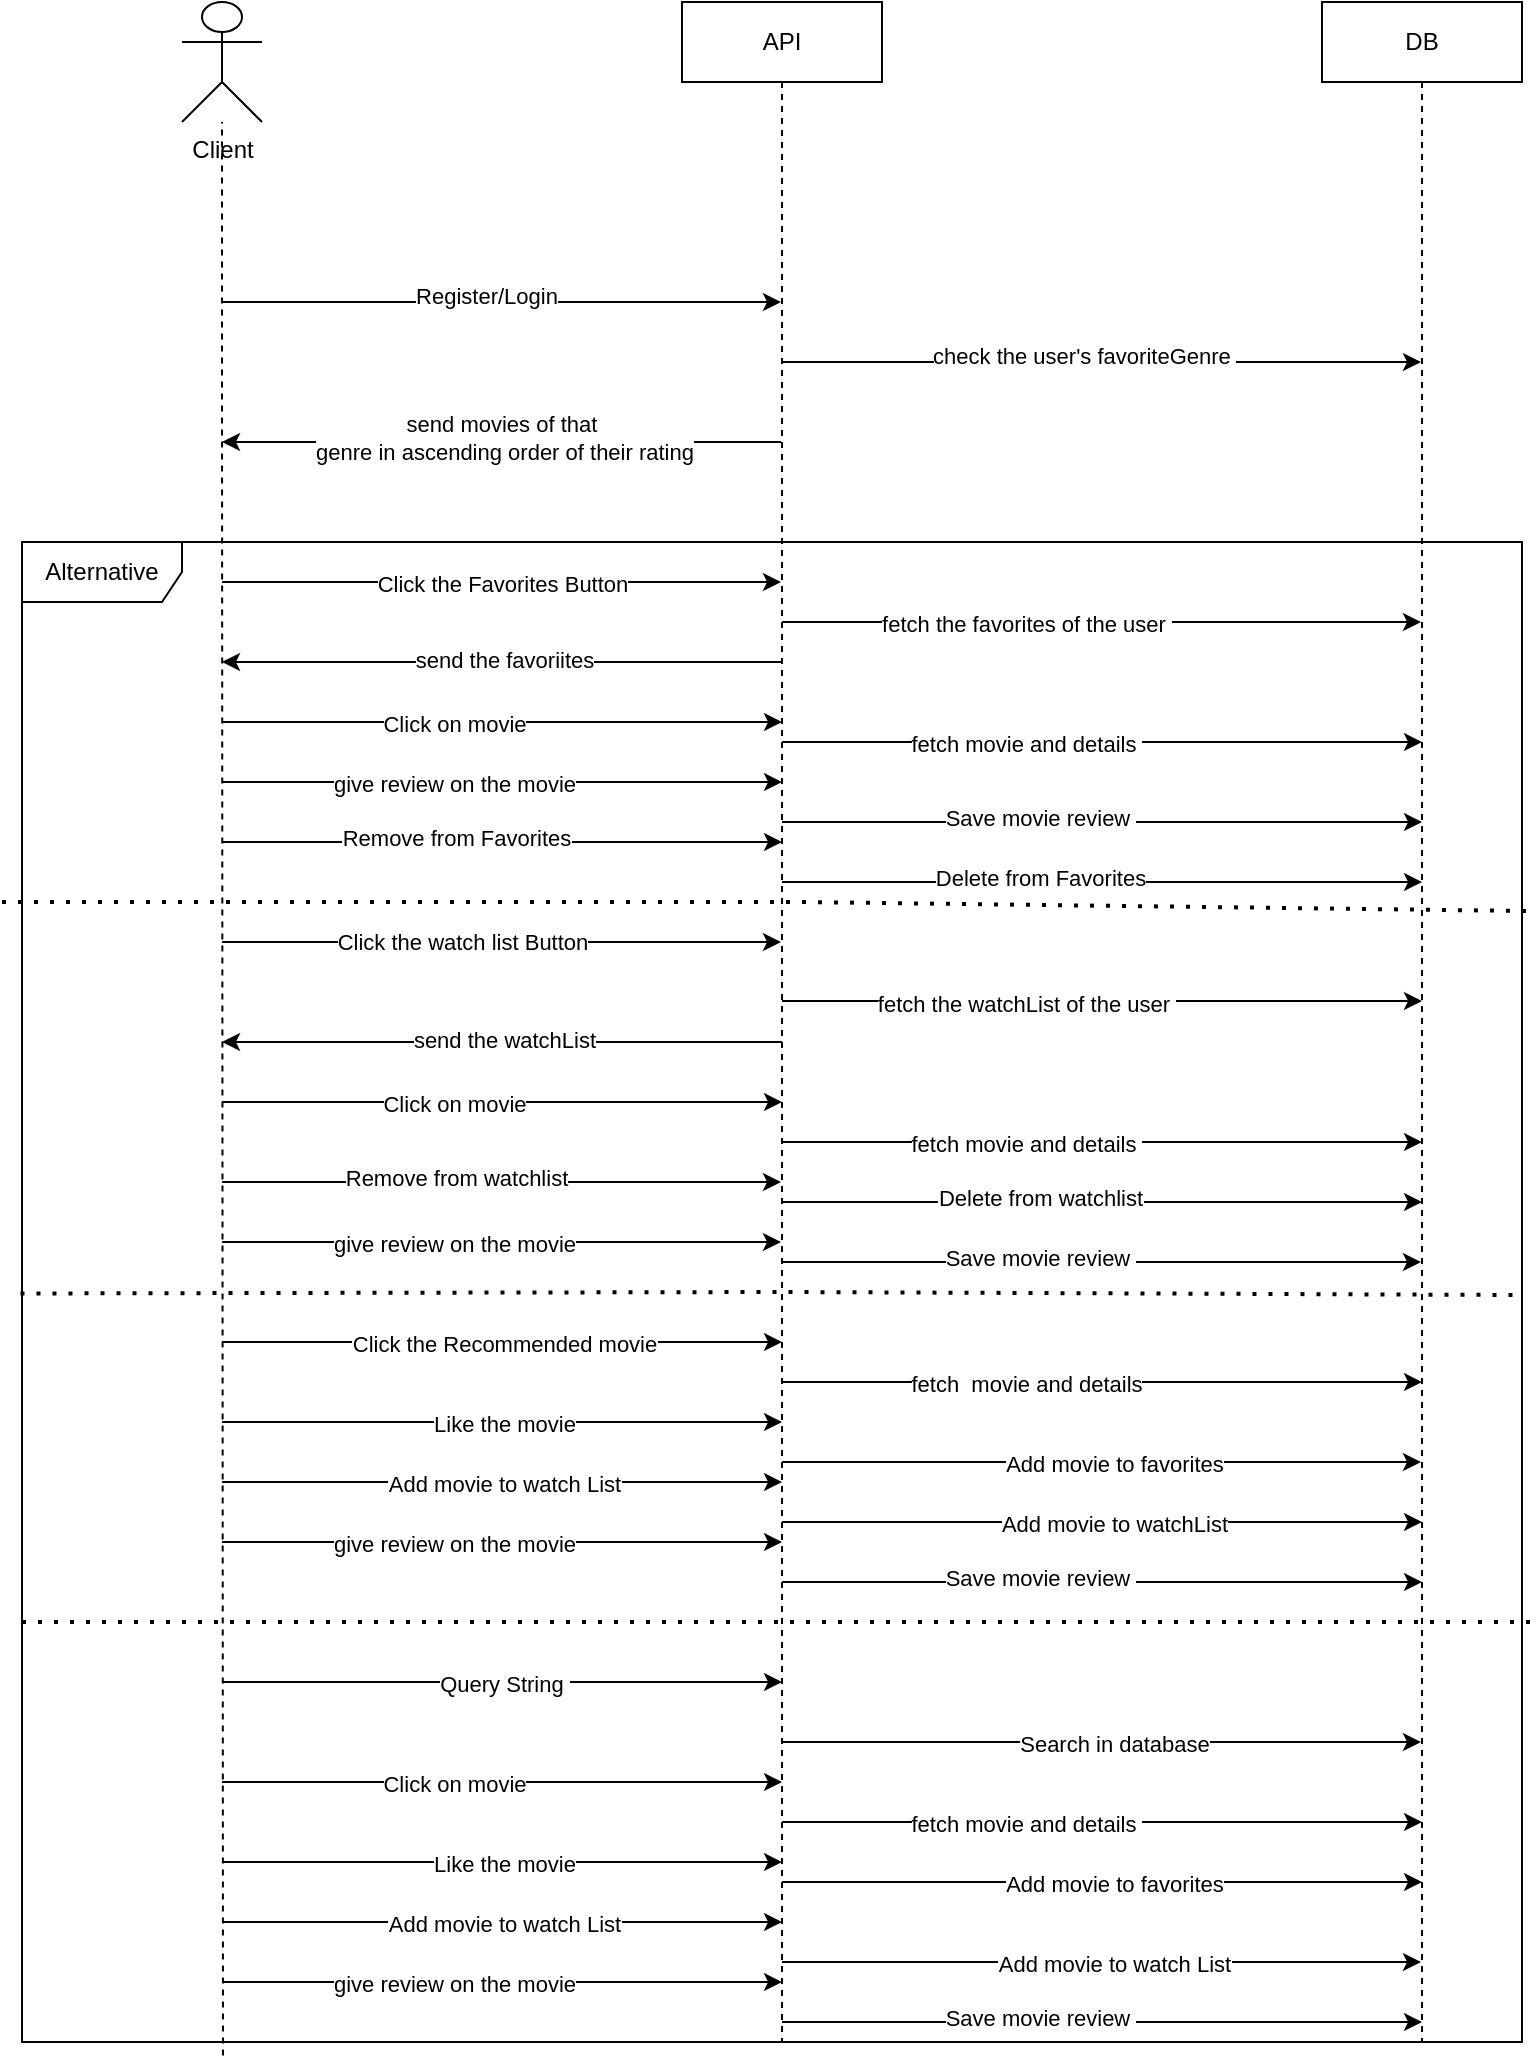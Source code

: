 <mxfile version="21.2.8" type="device">
  <diagram name="Page-1" id="2YBvvXClWsGukQMizWep">
    <mxGraphModel dx="1886" dy="638" grid="1" gridSize="10" guides="1" tooltips="1" connect="1" arrows="1" fold="1" page="1" pageScale="1" pageWidth="850" pageHeight="1100" math="0" shadow="0">
      <root>
        <mxCell id="0" />
        <mxCell id="1" parent="0" />
        <mxCell id="aM9ryv3xv72pqoxQDRHE-5" value="DB" style="shape=umlLifeline;perimeter=lifelinePerimeter;whiteSpace=wrap;html=1;container=0;dropTarget=0;collapsible=0;recursiveResize=0;outlineConnect=0;portConstraint=eastwest;newEdgeStyle={&quot;edgeStyle&quot;:&quot;elbowEdgeStyle&quot;,&quot;elbow&quot;:&quot;vertical&quot;,&quot;curved&quot;:0,&quot;rounded&quot;:0};" parent="1" vertex="1">
          <mxGeometry x="660" y="20" width="100" height="1020" as="geometry" />
        </mxCell>
        <mxCell id="9TD_XUTvgI9WlBS_fLZC-1" value="API" style="shape=umlLifeline;perimeter=lifelinePerimeter;whiteSpace=wrap;html=1;container=0;dropTarget=0;collapsible=0;recursiveResize=0;outlineConnect=0;portConstraint=eastwest;newEdgeStyle={&quot;edgeStyle&quot;:&quot;elbowEdgeStyle&quot;,&quot;elbow&quot;:&quot;vertical&quot;,&quot;curved&quot;:0,&quot;rounded&quot;:0};" vertex="1" parent="1">
          <mxGeometry x="340" y="20" width="100" height="1020" as="geometry" />
        </mxCell>
        <mxCell id="9TD_XUTvgI9WlBS_fLZC-3" value="Client" style="shape=umlActor;verticalLabelPosition=bottom;verticalAlign=top;html=1;outlineConnect=0;" vertex="1" parent="1">
          <mxGeometry x="90" y="20" width="40" height="60" as="geometry" />
        </mxCell>
        <mxCell id="9TD_XUTvgI9WlBS_fLZC-4" value="" style="endArrow=none;dashed=1;html=1;rounded=0;exitX=0.134;exitY=1.009;exitDx=0;exitDy=0;exitPerimeter=0;" edge="1" parent="1" source="9TD_XUTvgI9WlBS_fLZC-11" target="9TD_XUTvgI9WlBS_fLZC-3">
          <mxGeometry width="50" height="50" relative="1" as="geometry">
            <mxPoint x="110" y="1010" as="sourcePoint" />
            <mxPoint x="110" y="130" as="targetPoint" />
            <Array as="points">
              <mxPoint x="110" y="200" />
              <mxPoint x="110" y="160" />
            </Array>
          </mxGeometry>
        </mxCell>
        <mxCell id="9TD_XUTvgI9WlBS_fLZC-5" value="" style="endArrow=classic;html=1;rounded=0;" edge="1" parent="1" target="9TD_XUTvgI9WlBS_fLZC-1">
          <mxGeometry width="50" height="50" relative="1" as="geometry">
            <mxPoint x="110" y="170" as="sourcePoint" />
            <mxPoint x="450" y="310" as="targetPoint" />
            <Array as="points">
              <mxPoint x="200" y="170" />
            </Array>
          </mxGeometry>
        </mxCell>
        <mxCell id="9TD_XUTvgI9WlBS_fLZC-6" value="Register/Login" style="edgeLabel;html=1;align=center;verticalAlign=middle;resizable=0;points=[];" vertex="1" connectable="0" parent="9TD_XUTvgI9WlBS_fLZC-5">
          <mxGeometry x="-0.057" y="3" relative="1" as="geometry">
            <mxPoint as="offset" />
          </mxGeometry>
        </mxCell>
        <mxCell id="9TD_XUTvgI9WlBS_fLZC-7" value="" style="endArrow=classic;html=1;rounded=0;" edge="1" parent="1" target="aM9ryv3xv72pqoxQDRHE-5">
          <mxGeometry width="50" height="50" relative="1" as="geometry">
            <mxPoint x="390" y="200" as="sourcePoint" />
            <mxPoint x="670" y="200" as="targetPoint" />
            <Array as="points">
              <mxPoint x="480" y="200" />
            </Array>
          </mxGeometry>
        </mxCell>
        <mxCell id="9TD_XUTvgI9WlBS_fLZC-8" value="check the user&#39;s favoriteGenre&amp;nbsp;" style="edgeLabel;html=1;align=center;verticalAlign=middle;resizable=0;points=[];" vertex="1" connectable="0" parent="9TD_XUTvgI9WlBS_fLZC-7">
          <mxGeometry x="-0.057" y="3" relative="1" as="geometry">
            <mxPoint as="offset" />
          </mxGeometry>
        </mxCell>
        <mxCell id="9TD_XUTvgI9WlBS_fLZC-9" value="" style="endArrow=classic;html=1;rounded=0;" edge="1" parent="1" source="9TD_XUTvgI9WlBS_fLZC-1">
          <mxGeometry width="50" height="50" relative="1" as="geometry">
            <mxPoint x="400" y="350" as="sourcePoint" />
            <mxPoint x="110" y="240" as="targetPoint" />
          </mxGeometry>
        </mxCell>
        <mxCell id="9TD_XUTvgI9WlBS_fLZC-10" value="send movies of that&amp;nbsp;&lt;br&gt;genre in ascending order of their rating" style="edgeLabel;html=1;align=center;verticalAlign=middle;resizable=0;points=[];" vertex="1" connectable="0" parent="9TD_XUTvgI9WlBS_fLZC-9">
          <mxGeometry x="0.264" y="-2" relative="1" as="geometry">
            <mxPoint x="38" as="offset" />
          </mxGeometry>
        </mxCell>
        <mxCell id="9TD_XUTvgI9WlBS_fLZC-11" value="Alternative" style="shape=umlFrame;whiteSpace=wrap;html=1;pointerEvents=0;width=80;height=30;" vertex="1" parent="1">
          <mxGeometry x="10" y="290" width="750" height="750" as="geometry" />
        </mxCell>
        <mxCell id="9TD_XUTvgI9WlBS_fLZC-12" value="" style="endArrow=none;dashed=1;html=1;dashPattern=1 3;strokeWidth=2;rounded=0;entryX=1.003;entryY=0.246;entryDx=0;entryDy=0;entryPerimeter=0;" edge="1" parent="1" target="9TD_XUTvgI9WlBS_fLZC-11">
          <mxGeometry width="50" height="50" relative="1" as="geometry">
            <mxPoint y="470" as="sourcePoint" />
            <mxPoint x="60" y="340" as="targetPoint" />
            <Array as="points">
              <mxPoint x="400" y="470" />
            </Array>
          </mxGeometry>
        </mxCell>
        <mxCell id="9TD_XUTvgI9WlBS_fLZC-13" value="" style="endArrow=classic;html=1;rounded=0;" edge="1" parent="1" target="9TD_XUTvgI9WlBS_fLZC-1">
          <mxGeometry width="50" height="50" relative="1" as="geometry">
            <mxPoint x="110" y="310" as="sourcePoint" />
            <mxPoint x="390" y="250" as="targetPoint" />
          </mxGeometry>
        </mxCell>
        <mxCell id="9TD_XUTvgI9WlBS_fLZC-14" value="Click the Favorites Button" style="edgeLabel;html=1;align=center;verticalAlign=middle;resizable=0;points=[];" vertex="1" connectable="0" parent="9TD_XUTvgI9WlBS_fLZC-13">
          <mxGeometry x="0.274" y="-1" relative="1" as="geometry">
            <mxPoint x="-38" as="offset" />
          </mxGeometry>
        </mxCell>
        <mxCell id="9TD_XUTvgI9WlBS_fLZC-15" value="" style="endArrow=classic;html=1;rounded=0;" edge="1" parent="1" source="9TD_XUTvgI9WlBS_fLZC-1" target="aM9ryv3xv72pqoxQDRHE-5">
          <mxGeometry width="50" height="50" relative="1" as="geometry">
            <mxPoint x="340" y="300" as="sourcePoint" />
            <mxPoint x="390" y="250" as="targetPoint" />
            <Array as="points">
              <mxPoint x="540" y="330" />
            </Array>
          </mxGeometry>
        </mxCell>
        <mxCell id="9TD_XUTvgI9WlBS_fLZC-16" value="fetch the favorites of the user&amp;nbsp;" style="edgeLabel;html=1;align=center;verticalAlign=middle;resizable=0;points=[];" vertex="1" connectable="0" parent="9TD_XUTvgI9WlBS_fLZC-15">
          <mxGeometry x="-0.247" y="-1" relative="1" as="geometry">
            <mxPoint x="1" as="offset" />
          </mxGeometry>
        </mxCell>
        <mxCell id="9TD_XUTvgI9WlBS_fLZC-19" value="" style="endArrow=classic;html=1;rounded=0;" edge="1" parent="1" source="9TD_XUTvgI9WlBS_fLZC-1">
          <mxGeometry width="50" height="50" relative="1" as="geometry">
            <mxPoint x="390" y="350" as="sourcePoint" />
            <mxPoint x="110" y="350" as="targetPoint" />
            <Array as="points">
              <mxPoint x="240" y="350" />
            </Array>
          </mxGeometry>
        </mxCell>
        <mxCell id="9TD_XUTvgI9WlBS_fLZC-21" value="send the favoriites" style="edgeLabel;html=1;align=center;verticalAlign=middle;resizable=0;points=[];" vertex="1" connectable="0" parent="9TD_XUTvgI9WlBS_fLZC-19">
          <mxGeometry x="0.327" y="-1" relative="1" as="geometry">
            <mxPoint x="47" as="offset" />
          </mxGeometry>
        </mxCell>
        <mxCell id="9TD_XUTvgI9WlBS_fLZC-22" value="" style="endArrow=classic;html=1;rounded=0;" edge="1" parent="1" target="9TD_XUTvgI9WlBS_fLZC-1">
          <mxGeometry width="50" height="50" relative="1" as="geometry">
            <mxPoint x="110" y="490" as="sourcePoint" />
            <mxPoint x="390" y="260" as="targetPoint" />
            <Array as="points">
              <mxPoint x="160" y="490" />
              <mxPoint x="310" y="490" />
            </Array>
          </mxGeometry>
        </mxCell>
        <mxCell id="9TD_XUTvgI9WlBS_fLZC-23" value="Click the watch list Button" style="edgeLabel;html=1;align=center;verticalAlign=middle;resizable=0;points=[];" vertex="1" connectable="0" parent="9TD_XUTvgI9WlBS_fLZC-22">
          <mxGeometry x="-0.277" y="4" relative="1" as="geometry">
            <mxPoint x="19" y="4" as="offset" />
          </mxGeometry>
        </mxCell>
        <mxCell id="9TD_XUTvgI9WlBS_fLZC-24" value="" style="endArrow=classic;html=1;rounded=0;" edge="1" parent="1">
          <mxGeometry width="50" height="50" relative="1" as="geometry">
            <mxPoint x="390" y="519.5" as="sourcePoint" />
            <mxPoint x="710" y="519.5" as="targetPoint" />
            <Array as="points">
              <mxPoint x="540" y="519.5" />
            </Array>
          </mxGeometry>
        </mxCell>
        <mxCell id="9TD_XUTvgI9WlBS_fLZC-25" value="fetch the watchList of the user&amp;nbsp;" style="edgeLabel;html=1;align=center;verticalAlign=middle;resizable=0;points=[];" vertex="1" connectable="0" parent="9TD_XUTvgI9WlBS_fLZC-24">
          <mxGeometry x="-0.247" y="-1" relative="1" as="geometry">
            <mxPoint x="1" as="offset" />
          </mxGeometry>
        </mxCell>
        <mxCell id="9TD_XUTvgI9WlBS_fLZC-26" value="" style="endArrow=classic;html=1;rounded=0;" edge="1" parent="1">
          <mxGeometry width="50" height="50" relative="1" as="geometry">
            <mxPoint x="390" y="540" as="sourcePoint" />
            <mxPoint x="110" y="540" as="targetPoint" />
            <Array as="points">
              <mxPoint x="240" y="540" />
            </Array>
          </mxGeometry>
        </mxCell>
        <mxCell id="9TD_XUTvgI9WlBS_fLZC-27" value="send the watchList" style="edgeLabel;html=1;align=center;verticalAlign=middle;resizable=0;points=[];" vertex="1" connectable="0" parent="9TD_XUTvgI9WlBS_fLZC-26">
          <mxGeometry x="0.327" y="-1" relative="1" as="geometry">
            <mxPoint x="47" as="offset" />
          </mxGeometry>
        </mxCell>
        <mxCell id="9TD_XUTvgI9WlBS_fLZC-28" value="" style="endArrow=none;dashed=1;html=1;dashPattern=1 3;strokeWidth=2;rounded=0;entryX=0.997;entryY=0.502;entryDx=0;entryDy=0;entryPerimeter=0;exitX=-0.001;exitY=0.501;exitDx=0;exitDy=0;exitPerimeter=0;" edge="1" parent="1" source="9TD_XUTvgI9WlBS_fLZC-11" target="9TD_XUTvgI9WlBS_fLZC-11">
          <mxGeometry width="50" height="50" relative="1" as="geometry">
            <mxPoint x="15.5" y="540" as="sourcePoint" />
            <mxPoint x="764.5" y="603" as="targetPoint" />
            <Array as="points">
              <mxPoint x="390" y="665" />
            </Array>
          </mxGeometry>
        </mxCell>
        <mxCell id="9TD_XUTvgI9WlBS_fLZC-29" value="" style="endArrow=classic;html=1;rounded=0;" edge="1" parent="1" target="9TD_XUTvgI9WlBS_fLZC-1">
          <mxGeometry width="50" height="50" relative="1" as="geometry">
            <mxPoint x="110" y="640" as="sourcePoint" />
            <mxPoint x="390" y="330" as="targetPoint" />
            <Array as="points">
              <mxPoint x="250" y="640" />
            </Array>
          </mxGeometry>
        </mxCell>
        <mxCell id="9TD_XUTvgI9WlBS_fLZC-32" value="give review on the movie" style="edgeLabel;html=1;align=center;verticalAlign=middle;resizable=0;points=[];" vertex="1" connectable="0" parent="9TD_XUTvgI9WlBS_fLZC-29">
          <mxGeometry x="-0.174" y="-1" relative="1" as="geometry">
            <mxPoint as="offset" />
          </mxGeometry>
        </mxCell>
        <mxCell id="9TD_XUTvgI9WlBS_fLZC-30" value="" style="endArrow=classic;html=1;rounded=0;" edge="1" parent="1" target="aM9ryv3xv72pqoxQDRHE-5">
          <mxGeometry width="50" height="50" relative="1" as="geometry">
            <mxPoint x="390" y="650" as="sourcePoint" />
            <mxPoint x="670" y="650" as="targetPoint" />
          </mxGeometry>
        </mxCell>
        <mxCell id="9TD_XUTvgI9WlBS_fLZC-31" value="Save movie review&amp;nbsp;" style="edgeLabel;html=1;align=center;verticalAlign=middle;resizable=0;points=[];" vertex="1" connectable="0" parent="9TD_XUTvgI9WlBS_fLZC-30">
          <mxGeometry x="-0.196" y="2" relative="1" as="geometry">
            <mxPoint as="offset" />
          </mxGeometry>
        </mxCell>
        <mxCell id="9TD_XUTvgI9WlBS_fLZC-33" value="" style="endArrow=classic;html=1;rounded=0;" edge="1" parent="1">
          <mxGeometry width="50" height="50" relative="1" as="geometry">
            <mxPoint x="110" y="570" as="sourcePoint" />
            <mxPoint x="390" y="570" as="targetPoint" />
            <Array as="points">
              <mxPoint x="250" y="570" />
            </Array>
          </mxGeometry>
        </mxCell>
        <mxCell id="9TD_XUTvgI9WlBS_fLZC-34" value="Click on movie" style="edgeLabel;html=1;align=center;verticalAlign=middle;resizable=0;points=[];" vertex="1" connectable="0" parent="9TD_XUTvgI9WlBS_fLZC-33">
          <mxGeometry x="-0.174" y="-1" relative="1" as="geometry">
            <mxPoint as="offset" />
          </mxGeometry>
        </mxCell>
        <mxCell id="9TD_XUTvgI9WlBS_fLZC-35" value="" style="endArrow=classic;html=1;rounded=0;" edge="1" parent="1">
          <mxGeometry width="50" height="50" relative="1" as="geometry">
            <mxPoint x="390" y="590" as="sourcePoint" />
            <mxPoint x="710" y="590" as="targetPoint" />
            <Array as="points">
              <mxPoint x="540" y="590" />
            </Array>
          </mxGeometry>
        </mxCell>
        <mxCell id="9TD_XUTvgI9WlBS_fLZC-36" value="fetch movie and details&amp;nbsp;" style="edgeLabel;html=1;align=center;verticalAlign=middle;resizable=0;points=[];" vertex="1" connectable="0" parent="9TD_XUTvgI9WlBS_fLZC-35">
          <mxGeometry x="-0.247" y="-1" relative="1" as="geometry">
            <mxPoint x="1" as="offset" />
          </mxGeometry>
        </mxCell>
        <mxCell id="9TD_XUTvgI9WlBS_fLZC-37" value="" style="endArrow=classic;html=1;rounded=0;" edge="1" parent="1">
          <mxGeometry width="50" height="50" relative="1" as="geometry">
            <mxPoint x="110" y="380" as="sourcePoint" />
            <mxPoint x="390" y="380" as="targetPoint" />
            <Array as="points">
              <mxPoint x="250" y="380" />
            </Array>
          </mxGeometry>
        </mxCell>
        <mxCell id="9TD_XUTvgI9WlBS_fLZC-38" value="Click on movie" style="edgeLabel;html=1;align=center;verticalAlign=middle;resizable=0;points=[];" vertex="1" connectable="0" parent="9TD_XUTvgI9WlBS_fLZC-37">
          <mxGeometry x="-0.174" y="-1" relative="1" as="geometry">
            <mxPoint as="offset" />
          </mxGeometry>
        </mxCell>
        <mxCell id="9TD_XUTvgI9WlBS_fLZC-39" value="" style="endArrow=classic;html=1;rounded=0;" edge="1" parent="1">
          <mxGeometry width="50" height="50" relative="1" as="geometry">
            <mxPoint x="390" y="390" as="sourcePoint" />
            <mxPoint x="710" y="390" as="targetPoint" />
            <Array as="points">
              <mxPoint x="540" y="390" />
            </Array>
          </mxGeometry>
        </mxCell>
        <mxCell id="9TD_XUTvgI9WlBS_fLZC-40" value="fetch movie and details&amp;nbsp;" style="edgeLabel;html=1;align=center;verticalAlign=middle;resizable=0;points=[];" vertex="1" connectable="0" parent="9TD_XUTvgI9WlBS_fLZC-39">
          <mxGeometry x="-0.247" y="-1" relative="1" as="geometry">
            <mxPoint x="1" as="offset" />
          </mxGeometry>
        </mxCell>
        <mxCell id="9TD_XUTvgI9WlBS_fLZC-41" value="" style="endArrow=classic;html=1;rounded=0;" edge="1" parent="1">
          <mxGeometry width="50" height="50" relative="1" as="geometry">
            <mxPoint x="110" y="410" as="sourcePoint" />
            <mxPoint x="390" y="410" as="targetPoint" />
            <Array as="points">
              <mxPoint x="250" y="410" />
            </Array>
          </mxGeometry>
        </mxCell>
        <mxCell id="9TD_XUTvgI9WlBS_fLZC-42" value="give review on the movie" style="edgeLabel;html=1;align=center;verticalAlign=middle;resizable=0;points=[];" vertex="1" connectable="0" parent="9TD_XUTvgI9WlBS_fLZC-41">
          <mxGeometry x="-0.174" y="-1" relative="1" as="geometry">
            <mxPoint as="offset" />
          </mxGeometry>
        </mxCell>
        <mxCell id="9TD_XUTvgI9WlBS_fLZC-43" value="" style="endArrow=classic;html=1;rounded=0;" edge="1" parent="1">
          <mxGeometry width="50" height="50" relative="1" as="geometry">
            <mxPoint x="390" y="430" as="sourcePoint" />
            <mxPoint x="710" y="430" as="targetPoint" />
          </mxGeometry>
        </mxCell>
        <mxCell id="9TD_XUTvgI9WlBS_fLZC-44" value="Save movie review&amp;nbsp;" style="edgeLabel;html=1;align=center;verticalAlign=middle;resizable=0;points=[];" vertex="1" connectable="0" parent="9TD_XUTvgI9WlBS_fLZC-43">
          <mxGeometry x="-0.196" y="2" relative="1" as="geometry">
            <mxPoint as="offset" />
          </mxGeometry>
        </mxCell>
        <mxCell id="9TD_XUTvgI9WlBS_fLZC-45" value="" style="endArrow=classic;html=1;rounded=0;" edge="1" parent="1" target="9TD_XUTvgI9WlBS_fLZC-1">
          <mxGeometry width="50" height="50" relative="1" as="geometry">
            <mxPoint x="110" y="610" as="sourcePoint" />
            <mxPoint x="390" y="540" as="targetPoint" />
          </mxGeometry>
        </mxCell>
        <mxCell id="9TD_XUTvgI9WlBS_fLZC-46" value="Remove from watchlist" style="edgeLabel;html=1;align=center;verticalAlign=middle;resizable=0;points=[];" vertex="1" connectable="0" parent="9TD_XUTvgI9WlBS_fLZC-45">
          <mxGeometry x="-0.164" y="2" relative="1" as="geometry">
            <mxPoint as="offset" />
          </mxGeometry>
        </mxCell>
        <mxCell id="9TD_XUTvgI9WlBS_fLZC-47" value="" style="endArrow=classic;html=1;rounded=0;" edge="1" parent="1">
          <mxGeometry width="50" height="50" relative="1" as="geometry">
            <mxPoint x="390" y="620" as="sourcePoint" />
            <mxPoint x="710" y="620" as="targetPoint" />
          </mxGeometry>
        </mxCell>
        <mxCell id="9TD_XUTvgI9WlBS_fLZC-48" value="Delete from watchlist" style="edgeLabel;html=1;align=center;verticalAlign=middle;resizable=0;points=[];" vertex="1" connectable="0" parent="9TD_XUTvgI9WlBS_fLZC-47">
          <mxGeometry x="-0.196" y="2" relative="1" as="geometry">
            <mxPoint as="offset" />
          </mxGeometry>
        </mxCell>
        <mxCell id="9TD_XUTvgI9WlBS_fLZC-49" value="" style="endArrow=classic;html=1;rounded=0;" edge="1" parent="1">
          <mxGeometry width="50" height="50" relative="1" as="geometry">
            <mxPoint x="110" y="440" as="sourcePoint" />
            <mxPoint x="390" y="440" as="targetPoint" />
          </mxGeometry>
        </mxCell>
        <mxCell id="9TD_XUTvgI9WlBS_fLZC-50" value="Remove from Favorites" style="edgeLabel;html=1;align=center;verticalAlign=middle;resizable=0;points=[];" vertex="1" connectable="0" parent="9TD_XUTvgI9WlBS_fLZC-49">
          <mxGeometry x="-0.164" y="2" relative="1" as="geometry">
            <mxPoint as="offset" />
          </mxGeometry>
        </mxCell>
        <mxCell id="9TD_XUTvgI9WlBS_fLZC-51" value="" style="endArrow=classic;html=1;rounded=0;" edge="1" parent="1">
          <mxGeometry width="50" height="50" relative="1" as="geometry">
            <mxPoint x="390" y="460" as="sourcePoint" />
            <mxPoint x="710" y="460" as="targetPoint" />
          </mxGeometry>
        </mxCell>
        <mxCell id="9TD_XUTvgI9WlBS_fLZC-52" value="Delete from Favorites" style="edgeLabel;html=1;align=center;verticalAlign=middle;resizable=0;points=[];" vertex="1" connectable="0" parent="9TD_XUTvgI9WlBS_fLZC-51">
          <mxGeometry x="-0.196" y="2" relative="1" as="geometry">
            <mxPoint as="offset" />
          </mxGeometry>
        </mxCell>
        <mxCell id="9TD_XUTvgI9WlBS_fLZC-53" value="" style="endArrow=classic;html=1;rounded=0;" edge="1" parent="1">
          <mxGeometry width="50" height="50" relative="1" as="geometry">
            <mxPoint x="110" y="690" as="sourcePoint" />
            <mxPoint x="390" y="690" as="targetPoint" />
          </mxGeometry>
        </mxCell>
        <mxCell id="9TD_XUTvgI9WlBS_fLZC-54" value="Click the Recommended movie" style="edgeLabel;html=1;align=center;verticalAlign=middle;resizable=0;points=[];" vertex="1" connectable="0" parent="9TD_XUTvgI9WlBS_fLZC-53">
          <mxGeometry x="0.274" y="-1" relative="1" as="geometry">
            <mxPoint x="-38" as="offset" />
          </mxGeometry>
        </mxCell>
        <mxCell id="9TD_XUTvgI9WlBS_fLZC-55" value="" style="endArrow=classic;html=1;rounded=0;" edge="1" parent="1">
          <mxGeometry width="50" height="50" relative="1" as="geometry">
            <mxPoint x="390" y="710" as="sourcePoint" />
            <mxPoint x="710" y="710" as="targetPoint" />
            <Array as="points">
              <mxPoint x="540" y="710" />
            </Array>
          </mxGeometry>
        </mxCell>
        <mxCell id="9TD_XUTvgI9WlBS_fLZC-56" value="fetch&amp;nbsp; movie and details" style="edgeLabel;html=1;align=center;verticalAlign=middle;resizable=0;points=[];" vertex="1" connectable="0" parent="9TD_XUTvgI9WlBS_fLZC-55">
          <mxGeometry x="-0.247" y="-1" relative="1" as="geometry">
            <mxPoint x="1" as="offset" />
          </mxGeometry>
        </mxCell>
        <mxCell id="9TD_XUTvgI9WlBS_fLZC-57" value="" style="endArrow=classic;html=1;rounded=0;" edge="1" parent="1">
          <mxGeometry width="50" height="50" relative="1" as="geometry">
            <mxPoint x="110" y="730" as="sourcePoint" />
            <mxPoint x="390" y="730" as="targetPoint" />
          </mxGeometry>
        </mxCell>
        <mxCell id="9TD_XUTvgI9WlBS_fLZC-58" value="Like the movie" style="edgeLabel;html=1;align=center;verticalAlign=middle;resizable=0;points=[];" vertex="1" connectable="0" parent="9TD_XUTvgI9WlBS_fLZC-57">
          <mxGeometry x="0.274" y="-1" relative="1" as="geometry">
            <mxPoint x="-38" as="offset" />
          </mxGeometry>
        </mxCell>
        <mxCell id="9TD_XUTvgI9WlBS_fLZC-59" value="" style="endArrow=classic;html=1;rounded=0;" edge="1" parent="1" target="aM9ryv3xv72pqoxQDRHE-5">
          <mxGeometry width="50" height="50" relative="1" as="geometry">
            <mxPoint x="390" y="750" as="sourcePoint" />
            <mxPoint x="670" y="750" as="targetPoint" />
          </mxGeometry>
        </mxCell>
        <mxCell id="9TD_XUTvgI9WlBS_fLZC-60" value="Add movie to favorites" style="edgeLabel;html=1;align=center;verticalAlign=middle;resizable=0;points=[];" vertex="1" connectable="0" parent="9TD_XUTvgI9WlBS_fLZC-59">
          <mxGeometry x="0.274" y="-1" relative="1" as="geometry">
            <mxPoint x="-38" as="offset" />
          </mxGeometry>
        </mxCell>
        <mxCell id="9TD_XUTvgI9WlBS_fLZC-61" value="" style="endArrow=classic;html=1;rounded=0;" edge="1" parent="1">
          <mxGeometry width="50" height="50" relative="1" as="geometry">
            <mxPoint x="110" y="980" as="sourcePoint" />
            <mxPoint x="390" y="980" as="targetPoint" />
          </mxGeometry>
        </mxCell>
        <mxCell id="9TD_XUTvgI9WlBS_fLZC-62" value="Add movie to watch List" style="edgeLabel;html=1;align=center;verticalAlign=middle;resizable=0;points=[];" vertex="1" connectable="0" parent="9TD_XUTvgI9WlBS_fLZC-61">
          <mxGeometry x="0.274" y="-1" relative="1" as="geometry">
            <mxPoint x="-38" as="offset" />
          </mxGeometry>
        </mxCell>
        <mxCell id="9TD_XUTvgI9WlBS_fLZC-63" value="" style="endArrow=classic;html=1;rounded=0;" edge="1" parent="1">
          <mxGeometry width="50" height="50" relative="1" as="geometry">
            <mxPoint x="390" y="780" as="sourcePoint" />
            <mxPoint x="710" y="780" as="targetPoint" />
          </mxGeometry>
        </mxCell>
        <mxCell id="9TD_XUTvgI9WlBS_fLZC-64" value="Add movie to watchList" style="edgeLabel;html=1;align=center;verticalAlign=middle;resizable=0;points=[];" vertex="1" connectable="0" parent="9TD_XUTvgI9WlBS_fLZC-63">
          <mxGeometry x="0.274" y="-1" relative="1" as="geometry">
            <mxPoint x="-38" as="offset" />
          </mxGeometry>
        </mxCell>
        <mxCell id="9TD_XUTvgI9WlBS_fLZC-65" value="" style="endArrow=classic;html=1;rounded=0;" edge="1" parent="1">
          <mxGeometry width="50" height="50" relative="1" as="geometry">
            <mxPoint x="110" y="790" as="sourcePoint" />
            <mxPoint x="390" y="790" as="targetPoint" />
            <Array as="points">
              <mxPoint x="250" y="790" />
            </Array>
          </mxGeometry>
        </mxCell>
        <mxCell id="9TD_XUTvgI9WlBS_fLZC-66" value="give review on the movie" style="edgeLabel;html=1;align=center;verticalAlign=middle;resizable=0;points=[];" vertex="1" connectable="0" parent="9TD_XUTvgI9WlBS_fLZC-65">
          <mxGeometry x="-0.174" y="-1" relative="1" as="geometry">
            <mxPoint as="offset" />
          </mxGeometry>
        </mxCell>
        <mxCell id="9TD_XUTvgI9WlBS_fLZC-67" value="" style="endArrow=classic;html=1;rounded=0;" edge="1" parent="1">
          <mxGeometry width="50" height="50" relative="1" as="geometry">
            <mxPoint x="390" y="810" as="sourcePoint" />
            <mxPoint x="710" y="810" as="targetPoint" />
          </mxGeometry>
        </mxCell>
        <mxCell id="9TD_XUTvgI9WlBS_fLZC-68" value="Save movie review&amp;nbsp;" style="edgeLabel;html=1;align=center;verticalAlign=middle;resizable=0;points=[];" vertex="1" connectable="0" parent="9TD_XUTvgI9WlBS_fLZC-67">
          <mxGeometry x="-0.196" y="2" relative="1" as="geometry">
            <mxPoint as="offset" />
          </mxGeometry>
        </mxCell>
        <mxCell id="9TD_XUTvgI9WlBS_fLZC-69" value="" style="endArrow=none;dashed=1;html=1;dashPattern=1 3;strokeWidth=2;rounded=0;entryX=1.003;entryY=0.528;entryDx=0;entryDy=0;entryPerimeter=0;exitX=-0.004;exitY=0.527;exitDx=0;exitDy=0;exitPerimeter=0;" edge="1" parent="1">
          <mxGeometry width="50" height="50" relative="1" as="geometry">
            <mxPoint x="10" y="830" as="sourcePoint" />
            <mxPoint x="765" y="830" as="targetPoint" />
            <Array as="points" />
          </mxGeometry>
        </mxCell>
        <mxCell id="9TD_XUTvgI9WlBS_fLZC-70" value="" style="endArrow=classic;html=1;rounded=0;" edge="1" parent="1">
          <mxGeometry width="50" height="50" relative="1" as="geometry">
            <mxPoint x="110" y="860" as="sourcePoint" />
            <mxPoint x="390" y="860" as="targetPoint" />
          </mxGeometry>
        </mxCell>
        <mxCell id="9TD_XUTvgI9WlBS_fLZC-71" value="Query String&amp;nbsp;" style="edgeLabel;html=1;align=center;verticalAlign=middle;resizable=0;points=[];" vertex="1" connectable="0" parent="9TD_XUTvgI9WlBS_fLZC-70">
          <mxGeometry x="0.274" y="-1" relative="1" as="geometry">
            <mxPoint x="-38" as="offset" />
          </mxGeometry>
        </mxCell>
        <mxCell id="9TD_XUTvgI9WlBS_fLZC-72" value="" style="endArrow=classic;html=1;rounded=0;" edge="1" parent="1" target="aM9ryv3xv72pqoxQDRHE-5">
          <mxGeometry width="50" height="50" relative="1" as="geometry">
            <mxPoint x="390" y="890" as="sourcePoint" />
            <mxPoint x="670" y="890" as="targetPoint" />
          </mxGeometry>
        </mxCell>
        <mxCell id="9TD_XUTvgI9WlBS_fLZC-73" value="Search in database" style="edgeLabel;html=1;align=center;verticalAlign=middle;resizable=0;points=[];" vertex="1" connectable="0" parent="9TD_XUTvgI9WlBS_fLZC-72">
          <mxGeometry x="0.274" y="-1" relative="1" as="geometry">
            <mxPoint x="-38" as="offset" />
          </mxGeometry>
        </mxCell>
        <mxCell id="9TD_XUTvgI9WlBS_fLZC-74" value="" style="endArrow=classic;html=1;rounded=0;" edge="1" parent="1">
          <mxGeometry width="50" height="50" relative="1" as="geometry">
            <mxPoint x="110" y="910" as="sourcePoint" />
            <mxPoint x="390" y="910" as="targetPoint" />
            <Array as="points">
              <mxPoint x="250" y="910" />
            </Array>
          </mxGeometry>
        </mxCell>
        <mxCell id="9TD_XUTvgI9WlBS_fLZC-75" value="Click on movie" style="edgeLabel;html=1;align=center;verticalAlign=middle;resizable=0;points=[];" vertex="1" connectable="0" parent="9TD_XUTvgI9WlBS_fLZC-74">
          <mxGeometry x="-0.174" y="-1" relative="1" as="geometry">
            <mxPoint as="offset" />
          </mxGeometry>
        </mxCell>
        <mxCell id="9TD_XUTvgI9WlBS_fLZC-76" value="" style="endArrow=classic;html=1;rounded=0;" edge="1" parent="1">
          <mxGeometry width="50" height="50" relative="1" as="geometry">
            <mxPoint x="390" y="930" as="sourcePoint" />
            <mxPoint x="710" y="930" as="targetPoint" />
            <Array as="points">
              <mxPoint x="540" y="930" />
            </Array>
          </mxGeometry>
        </mxCell>
        <mxCell id="9TD_XUTvgI9WlBS_fLZC-77" value="fetch movie and details&amp;nbsp;" style="edgeLabel;html=1;align=center;verticalAlign=middle;resizable=0;points=[];" vertex="1" connectable="0" parent="9TD_XUTvgI9WlBS_fLZC-76">
          <mxGeometry x="-0.247" y="-1" relative="1" as="geometry">
            <mxPoint x="1" as="offset" />
          </mxGeometry>
        </mxCell>
        <mxCell id="9TD_XUTvgI9WlBS_fLZC-78" value="" style="endArrow=classic;html=1;rounded=0;" edge="1" parent="1">
          <mxGeometry width="50" height="50" relative="1" as="geometry">
            <mxPoint x="110" y="950" as="sourcePoint" />
            <mxPoint x="390" y="950" as="targetPoint" />
          </mxGeometry>
        </mxCell>
        <mxCell id="9TD_XUTvgI9WlBS_fLZC-79" value="Like the movie" style="edgeLabel;html=1;align=center;verticalAlign=middle;resizable=0;points=[];" vertex="1" connectable="0" parent="9TD_XUTvgI9WlBS_fLZC-78">
          <mxGeometry x="0.274" y="-1" relative="1" as="geometry">
            <mxPoint x="-38" as="offset" />
          </mxGeometry>
        </mxCell>
        <mxCell id="9TD_XUTvgI9WlBS_fLZC-80" value="" style="endArrow=classic;html=1;rounded=0;" edge="1" parent="1">
          <mxGeometry width="50" height="50" relative="1" as="geometry">
            <mxPoint x="390" y="960" as="sourcePoint" />
            <mxPoint x="710" y="960" as="targetPoint" />
          </mxGeometry>
        </mxCell>
        <mxCell id="9TD_XUTvgI9WlBS_fLZC-81" value="Add movie to favorites" style="edgeLabel;html=1;align=center;verticalAlign=middle;resizable=0;points=[];" vertex="1" connectable="0" parent="9TD_XUTvgI9WlBS_fLZC-80">
          <mxGeometry x="0.274" y="-1" relative="1" as="geometry">
            <mxPoint x="-38" as="offset" />
          </mxGeometry>
        </mxCell>
        <mxCell id="9TD_XUTvgI9WlBS_fLZC-82" value="" style="endArrow=classic;html=1;rounded=0;" edge="1" parent="1">
          <mxGeometry width="50" height="50" relative="1" as="geometry">
            <mxPoint x="110" y="760" as="sourcePoint" />
            <mxPoint x="390" y="760" as="targetPoint" />
          </mxGeometry>
        </mxCell>
        <mxCell id="9TD_XUTvgI9WlBS_fLZC-83" value="Add movie to watch List" style="edgeLabel;html=1;align=center;verticalAlign=middle;resizable=0;points=[];" vertex="1" connectable="0" parent="9TD_XUTvgI9WlBS_fLZC-82">
          <mxGeometry x="0.274" y="-1" relative="1" as="geometry">
            <mxPoint x="-38" as="offset" />
          </mxGeometry>
        </mxCell>
        <mxCell id="9TD_XUTvgI9WlBS_fLZC-84" value="" style="endArrow=classic;html=1;rounded=0;" edge="1" parent="1" target="aM9ryv3xv72pqoxQDRHE-5">
          <mxGeometry width="50" height="50" relative="1" as="geometry">
            <mxPoint x="390" y="1000" as="sourcePoint" />
            <mxPoint x="670" y="1000" as="targetPoint" />
          </mxGeometry>
        </mxCell>
        <mxCell id="9TD_XUTvgI9WlBS_fLZC-85" value="Add movie to watch List" style="edgeLabel;html=1;align=center;verticalAlign=middle;resizable=0;points=[];" vertex="1" connectable="0" parent="9TD_XUTvgI9WlBS_fLZC-84">
          <mxGeometry x="0.274" y="-1" relative="1" as="geometry">
            <mxPoint x="-38" as="offset" />
          </mxGeometry>
        </mxCell>
        <mxCell id="9TD_XUTvgI9WlBS_fLZC-86" value="" style="endArrow=classic;html=1;rounded=0;" edge="1" parent="1">
          <mxGeometry width="50" height="50" relative="1" as="geometry">
            <mxPoint x="110" y="1010" as="sourcePoint" />
            <mxPoint x="390" y="1010" as="targetPoint" />
            <Array as="points">
              <mxPoint x="250" y="1010" />
            </Array>
          </mxGeometry>
        </mxCell>
        <mxCell id="9TD_XUTvgI9WlBS_fLZC-87" value="give review on the movie" style="edgeLabel;html=1;align=center;verticalAlign=middle;resizable=0;points=[];" vertex="1" connectable="0" parent="9TD_XUTvgI9WlBS_fLZC-86">
          <mxGeometry x="-0.174" y="-1" relative="1" as="geometry">
            <mxPoint as="offset" />
          </mxGeometry>
        </mxCell>
        <mxCell id="9TD_XUTvgI9WlBS_fLZC-88" value="" style="endArrow=classic;html=1;rounded=0;" edge="1" parent="1">
          <mxGeometry width="50" height="50" relative="1" as="geometry">
            <mxPoint x="390" y="1030" as="sourcePoint" />
            <mxPoint x="710" y="1030" as="targetPoint" />
          </mxGeometry>
        </mxCell>
        <mxCell id="9TD_XUTvgI9WlBS_fLZC-89" value="Save movie review&amp;nbsp;" style="edgeLabel;html=1;align=center;verticalAlign=middle;resizable=0;points=[];" vertex="1" connectable="0" parent="9TD_XUTvgI9WlBS_fLZC-88">
          <mxGeometry x="-0.196" y="2" relative="1" as="geometry">
            <mxPoint as="offset" />
          </mxGeometry>
        </mxCell>
      </root>
    </mxGraphModel>
  </diagram>
</mxfile>
